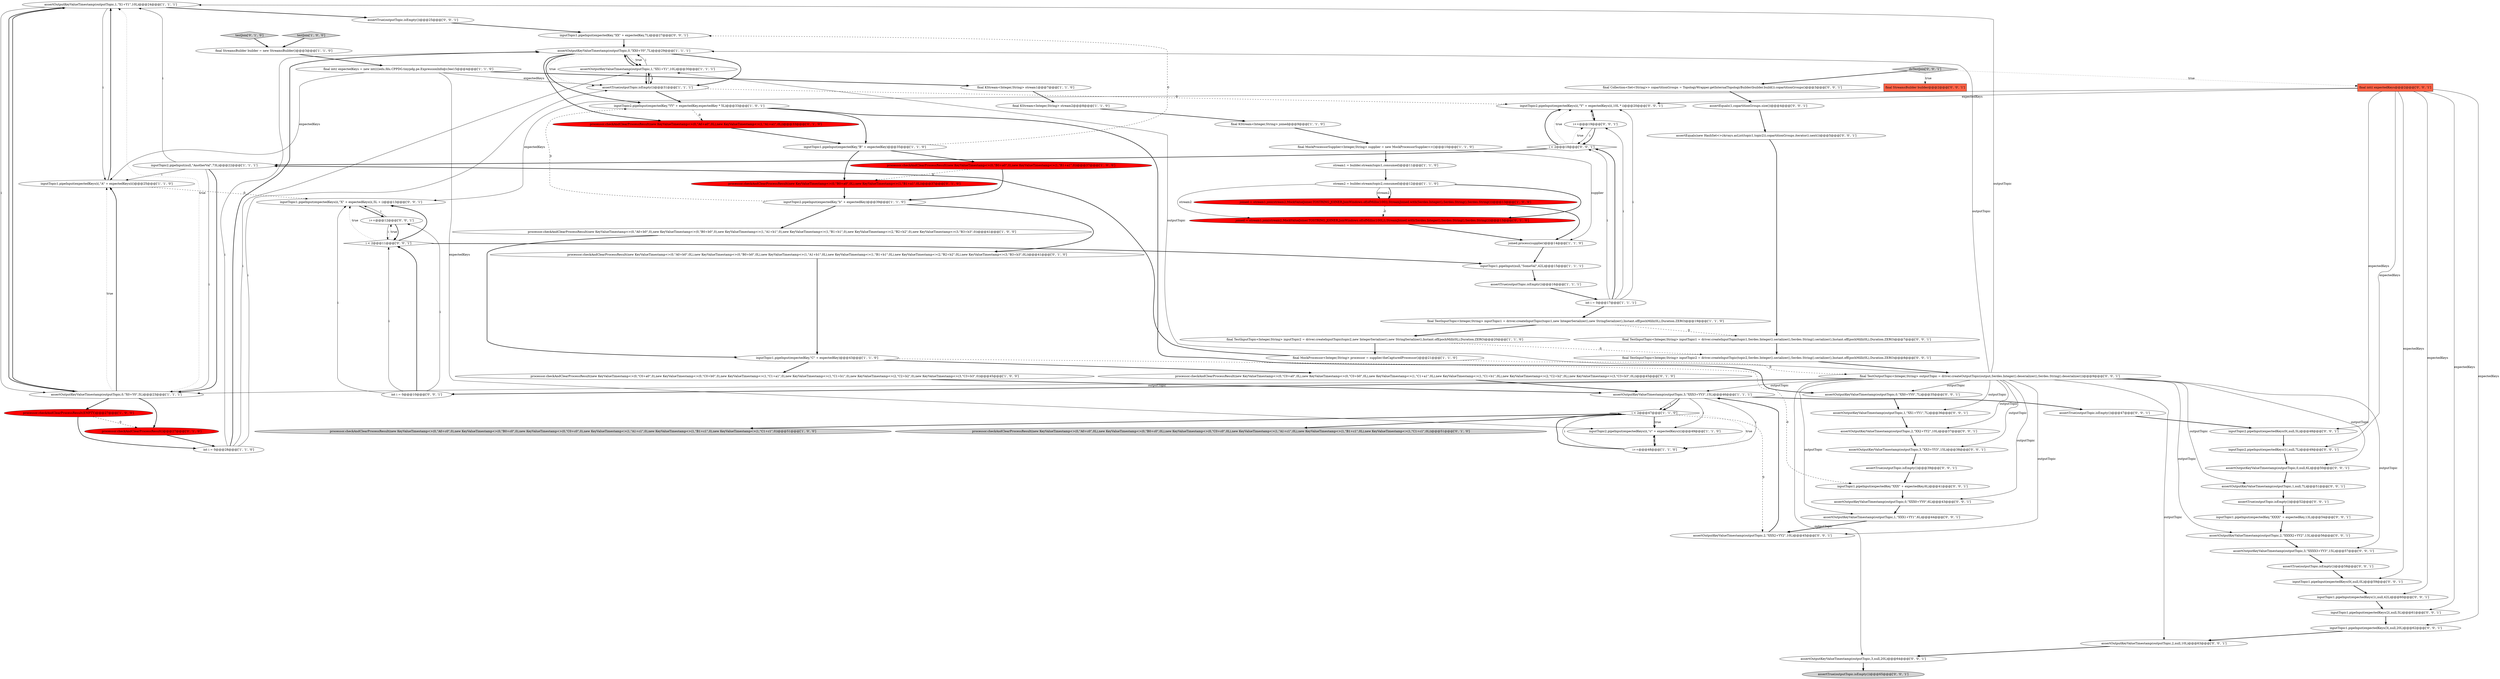 digraph {
22 [style = filled, label = "assertOutputKeyValueTimestamp(outputTopic,1,\"X1+Y1\",10L)@@@24@@@['1', '1', '1']", fillcolor = white, shape = ellipse image = "AAA0AAABBB1BBB"];
23 [style = filled, label = "processor.checkAndClearProcessResult(new KeyValueTimestamp<>(0,\"A0+b0\",0),new KeyValueTimestamp<>(0,\"B0+b0\",0),new KeyValueTimestamp<>(1,\"A1+b1\",0),new KeyValueTimestamp<>(1,\"B1+b1\",0),new KeyValueTimestamp<>(2,\"B2+b2\",0),new KeyValueTimestamp<>(3,\"B3+b3\",0))@@@41@@@['1', '0', '0']", fillcolor = white, shape = ellipse image = "AAA0AAABBB1BBB"];
56 [style = filled, label = "assertTrue(outputTopic.isEmpty())@@@47@@@['0', '0', '1']", fillcolor = white, shape = ellipse image = "AAA0AAABBB3BBB"];
75 [style = filled, label = "assertOutputKeyValueTimestamp(outputTopic,2,null,10L)@@@63@@@['0', '0', '1']", fillcolor = white, shape = ellipse image = "AAA0AAABBB3BBB"];
18 [style = filled, label = "inputTopic2.pipeInput(expectedKey,\"YY\" + expectedKey,expectedKey * 5L)@@@33@@@['1', '0', '1']", fillcolor = white, shape = ellipse image = "AAA0AAABBB1BBB"];
60 [style = filled, label = "assertTrue(outputTopic.isEmpty())@@@52@@@['0', '0', '1']", fillcolor = white, shape = ellipse image = "AAA0AAABBB3BBB"];
48 [style = filled, label = "i++@@@12@@@['0', '0', '1']", fillcolor = white, shape = ellipse image = "AAA0AAABBB3BBB"];
52 [style = filled, label = "assertTrue(outputTopic.isEmpty())@@@25@@@['0', '0', '1']", fillcolor = white, shape = ellipse image = "AAA0AAABBB3BBB"];
65 [style = filled, label = "inputTopic2.pipeInput(expectedKeys(1(,null,7L)@@@49@@@['0', '0', '1']", fillcolor = white, shape = ellipse image = "AAA0AAABBB3BBB"];
69 [style = filled, label = "assertOutputKeyValueTimestamp(outputTopic,2,\"XX2+YY2\",10L)@@@37@@@['0', '0', '1']", fillcolor = white, shape = ellipse image = "AAA0AAABBB3BBB"];
44 [style = filled, label = "processor.checkAndClearProcessResult(new KeyValueTimestamp<>(0,\"C0+a0\",0L),new KeyValueTimestamp<>(0,\"C0+b0\",0L),new KeyValueTimestamp<>(1,\"C1+a1\",0L),new KeyValueTimestamp<>(1,\"C1+b1\",0L),new KeyValueTimestamp<>(2,\"C2+b2\",0L),new KeyValueTimestamp<>(3,\"C3+b3\",0L))@@@45@@@['0', '1', '0']", fillcolor = white, shape = ellipse image = "AAA0AAABBB2BBB"];
51 [style = filled, label = "i < 2@@@11@@@['0', '0', '1']", fillcolor = white, shape = diamond image = "AAA0AAABBB3BBB"];
29 [style = filled, label = "assertOutputKeyValueTimestamp(outputTopic,0,\"X0+Y0\",5L)@@@23@@@['1', '1', '1']", fillcolor = white, shape = ellipse image = "AAA0AAABBB1BBB"];
85 [style = filled, label = "inputTopic2.pipeInput(expectedKeys(i(,\"Y\" + expectedKeys(i(,10L * i)@@@20@@@['0', '0', '1']", fillcolor = white, shape = ellipse image = "AAA0AAABBB3BBB"];
33 [style = filled, label = "assertTrue(outputTopic.isEmpty())@@@16@@@['1', '1', '1']", fillcolor = white, shape = ellipse image = "AAA0AAABBB1BBB"];
16 [style = filled, label = "assertOutputKeyValueTimestamp(outputTopic,0,\"XX0+Y0\",7L)@@@29@@@['1', '1', '1']", fillcolor = white, shape = ellipse image = "AAA0AAABBB1BBB"];
35 [style = filled, label = "inputTopic2.pipeInput(null,\"AnotherVal\",73L)@@@22@@@['1', '1', '1']", fillcolor = white, shape = ellipse image = "AAA0AAABBB1BBB"];
8 [style = filled, label = "processor.checkAndClearProcessResult(new KeyValueTimestamp<>(0,\"B0+a0\",0),new KeyValueTimestamp<>(1,\"B1+a1\",0))@@@37@@@['1', '0', '0']", fillcolor = red, shape = ellipse image = "AAA1AAABBB1BBB"];
4 [style = filled, label = "inputTopic2.pipeInput(expectedKey,\"b\" + expectedKey)@@@39@@@['1', '1', '0']", fillcolor = white, shape = ellipse image = "AAA0AAABBB1BBB"];
36 [style = filled, label = "processor.checkAndClearProcessResult(new KeyValueTimestamp<>(0,\"A0+c0\",0),new KeyValueTimestamp<>(0,\"B0+c0\",0),new KeyValueTimestamp<>(0,\"C0+c0\",0),new KeyValueTimestamp<>(1,\"A1+c1\",0),new KeyValueTimestamp<>(1,\"B1+c1\",0),new KeyValueTimestamp<>(1,\"C1+c1\",0))@@@51@@@['1', '0', '0']", fillcolor = lightgray, shape = ellipse image = "AAA0AAABBB1BBB"];
15 [style = filled, label = "final StreamsBuilder builder = new StreamsBuilder()@@@3@@@['1', '1', '0']", fillcolor = white, shape = ellipse image = "AAA0AAABBB1BBB"];
86 [style = filled, label = "assertOutputKeyValueTimestamp(outputTopic,1,\"XXX1+YY1\",6L)@@@44@@@['0', '0', '1']", fillcolor = white, shape = ellipse image = "AAA0AAABBB3BBB"];
67 [style = filled, label = "assertTrue(outputTopic.isEmpty())@@@58@@@['0', '0', '1']", fillcolor = white, shape = ellipse image = "AAA0AAABBB3BBB"];
50 [style = filled, label = "assertOutputKeyValueTimestamp(outputTopic,2,\"XXXX2+YY2\",13L)@@@56@@@['0', '0', '1']", fillcolor = white, shape = ellipse image = "AAA0AAABBB3BBB"];
25 [style = filled, label = "assertOutputKeyValueTimestamp(outputTopic,3,\"XXX3+YY3\",15L)@@@46@@@['1', '1', '1']", fillcolor = white, shape = ellipse image = "AAA0AAABBB1BBB"];
37 [style = filled, label = "i < 2@@@47@@@['1', '1', '0']", fillcolor = white, shape = diamond image = "AAA0AAABBB1BBB"];
38 [style = filled, label = "processor.checkAndClearProcessResult(new KeyValueTimestamp<>(0,\"A0+b0\",0L),new KeyValueTimestamp<>(0,\"B0+b0\",0L),new KeyValueTimestamp<>(1,\"A1+b1\",0L),new KeyValueTimestamp<>(1,\"B1+b1\",0L),new KeyValueTimestamp<>(2,\"B2+b2\",0L),new KeyValueTimestamp<>(3,\"B3+b3\",0L))@@@41@@@['0', '1', '0']", fillcolor = white, shape = ellipse image = "AAA0AAABBB2BBB"];
45 [style = filled, label = "processor.checkAndClearProcessResult()@@@27@@@['0', '1', '0']", fillcolor = red, shape = ellipse image = "AAA1AAABBB2BBB"];
79 [style = filled, label = "inputTopic1.pipeInput(expectedKeys(1(,null,42L)@@@60@@@['0', '0', '1']", fillcolor = white, shape = ellipse image = "AAA0AAABBB3BBB"];
28 [style = filled, label = "final MockProcessorSupplier<Integer,String> supplier = new MockProcessorSupplier<>()@@@10@@@['1', '1', '0']", fillcolor = white, shape = ellipse image = "AAA0AAABBB1BBB"];
81 [style = filled, label = "inputTopic2.pipeInput(expectedKeys(0(,null,5L)@@@48@@@['0', '0', '1']", fillcolor = white, shape = ellipse image = "AAA0AAABBB3BBB"];
13 [style = filled, label = "final KStream<Integer,String> stream1@@@7@@@['1', '1', '0']", fillcolor = white, shape = ellipse image = "AAA0AAABBB1BBB"];
3 [style = filled, label = "int i = 0@@@28@@@['1', '1', '0']", fillcolor = white, shape = ellipse image = "AAA0AAABBB1BBB"];
7 [style = filled, label = "assertOutputKeyValueTimestamp(outputTopic,1,\"XX1+Y1\",10L)@@@30@@@['1', '1', '1']", fillcolor = white, shape = ellipse image = "AAA0AAABBB1BBB"];
66 [style = filled, label = "assertOutputKeyValueTimestamp(outputTopic,0,null,6L)@@@50@@@['0', '0', '1']", fillcolor = white, shape = ellipse image = "AAA0AAABBB3BBB"];
40 [style = filled, label = "testJoin['0', '1', '0']", fillcolor = lightgray, shape = diamond image = "AAA0AAABBB2BBB"];
5 [style = filled, label = "stream2 = builder.stream(topic2,consumed)@@@12@@@['1', '1', '0']", fillcolor = white, shape = ellipse image = "AAA0AAABBB1BBB"];
1 [style = filled, label = "processor.checkAndClearProcessResult(new KeyValueTimestamp<>(0,\"C0+a0\",0),new KeyValueTimestamp<>(0,\"C0+b0\",0),new KeyValueTimestamp<>(1,\"C1+a1\",0),new KeyValueTimestamp<>(1,\"C1+b1\",0),new KeyValueTimestamp<>(2,\"C2+b2\",0),new KeyValueTimestamp<>(3,\"C3+b3\",0))@@@45@@@['1', '0', '0']", fillcolor = white, shape = ellipse image = "AAA0AAABBB1BBB"];
57 [style = filled, label = "final TestOutputTopic<Integer,String> outputTopic = driver.createOutputTopic(output,Serdes.Integer().deserializer(),Serdes.String().deserializer())@@@9@@@['0', '0', '1']", fillcolor = white, shape = ellipse image = "AAA0AAABBB3BBB"];
2 [style = filled, label = "inputTopic1.pipeInput(expectedKey,\"C\" + expectedKey)@@@43@@@['1', '1', '0']", fillcolor = white, shape = ellipse image = "AAA0AAABBB1BBB"];
68 [style = filled, label = "assertOutputKeyValueTimestamp(outputTopic,3,null,20L)@@@64@@@['0', '0', '1']", fillcolor = white, shape = ellipse image = "AAA0AAABBB3BBB"];
0 [style = filled, label = "inputTopic1.pipeInput(expectedKey,\"B\" + expectedKey)@@@35@@@['1', '1', '0']", fillcolor = white, shape = ellipse image = "AAA0AAABBB1BBB"];
83 [style = filled, label = "i < 2@@@18@@@['0', '0', '1']", fillcolor = white, shape = diamond image = "AAA0AAABBB3BBB"];
11 [style = filled, label = "final MockProcessor<Integer,String> processor = supplier.theCapturedProcessor()@@@21@@@['1', '1', '0']", fillcolor = white, shape = ellipse image = "AAA0AAABBB1BBB"];
80 [style = filled, label = "int i = 0@@@10@@@['0', '0', '1']", fillcolor = white, shape = ellipse image = "AAA0AAABBB3BBB"];
27 [style = filled, label = "inputTopic1.pipeInput(expectedKeys(i(,\"A\" + expectedKeys(i()@@@25@@@['1', '1', '0']", fillcolor = white, shape = ellipse image = "AAA0AAABBB1BBB"];
30 [style = filled, label = "final KStream<Integer,String> stream2@@@8@@@['1', '1', '0']", fillcolor = white, shape = ellipse image = "AAA0AAABBB1BBB"];
72 [style = filled, label = "final StreamsBuilder builder@@@2@@@['0', '0', '1']", fillcolor = tomato, shape = box image = "AAA0AAABBB3BBB"];
63 [style = filled, label = "final TestInputTopic<Integer,String> inputTopic1 = driver.createInputTopic(topic1,Serdes.Integer().serializer(),Serdes.String().serializer(),Instant.ofEpochMilli(0L),Duration.ZERO)@@@7@@@['0', '0', '1']", fillcolor = white, shape = ellipse image = "AAA0AAABBB3BBB"];
61 [style = filled, label = "inputTopic1.pipeInput(expectedKeys(0(,null,0L)@@@59@@@['0', '0', '1']", fillcolor = white, shape = ellipse image = "AAA0AAABBB3BBB"];
84 [style = filled, label = "assertOutputKeyValueTimestamp(outputTopic,3,\"XXXX3+YY3\",15L)@@@57@@@['0', '0', '1']", fillcolor = white, shape = ellipse image = "AAA0AAABBB3BBB"];
74 [style = filled, label = "i++@@@19@@@['0', '0', '1']", fillcolor = white, shape = ellipse image = "AAA0AAABBB3BBB"];
10 [style = filled, label = "stream1 = builder.stream(topic1,consumed)@@@11@@@['1', '1', '0']", fillcolor = white, shape = ellipse image = "AAA0AAABBB1BBB"];
82 [style = filled, label = "inputTopic1.pipeInput(expectedKeys(3(,null,20L)@@@62@@@['0', '0', '1']", fillcolor = white, shape = ellipse image = "AAA0AAABBB3BBB"];
77 [style = filled, label = "doTestJoin['0', '0', '1']", fillcolor = lightgray, shape = diamond image = "AAA0AAABBB3BBB"];
17 [style = filled, label = "inputTopic2.pipeInput(expectedKeys(i(,\"c\" + expectedKeys(i()@@@49@@@['1', '1', '0']", fillcolor = white, shape = ellipse image = "AAA0AAABBB1BBB"];
6 [style = filled, label = "processor.checkAndClearProcessResult(EMPTY)@@@27@@@['1', '0', '0']", fillcolor = red, shape = ellipse image = "AAA1AAABBB1BBB"];
34 [style = filled, label = "assertTrue(outputTopic.isEmpty())@@@31@@@['1', '1', '1']", fillcolor = white, shape = ellipse image = "AAA0AAABBB1BBB"];
71 [style = filled, label = "assertOutputKeyValueTimestamp(outputTopic,3,\"XX3+YY3\",15L)@@@38@@@['0', '0', '1']", fillcolor = white, shape = ellipse image = "AAA0AAABBB3BBB"];
46 [style = filled, label = "final Collection<Set<String>> copartitionGroups = TopologyWrapper.getInternalTopologyBuilder(builder.build()).copartitionGroups()@@@3@@@['0', '0', '1']", fillcolor = white, shape = ellipse image = "AAA0AAABBB3BBB"];
32 [style = filled, label = "i++@@@48@@@['1', '1', '0']", fillcolor = white, shape = ellipse image = "AAA0AAABBB1BBB"];
21 [style = filled, label = "final TestInputTopic<Integer,String> inputTopic2 = driver.createInputTopic(topic2,new IntegerSerializer(),new StringSerializer(),Instant.ofEpochMilli(0L),Duration.ZERO)@@@20@@@['1', '1', '0']", fillcolor = white, shape = ellipse image = "AAA0AAABBB1BBB"];
49 [style = filled, label = "assertOutputKeyValueTimestamp(outputTopic,1,\"XX1+YY1\",7L)@@@36@@@['0', '0', '1']", fillcolor = white, shape = ellipse image = "AAA0AAABBB3BBB"];
31 [style = filled, label = "final TestInputTopic<Integer,String> inputTopic1 = driver.createInputTopic(topic1,new IntegerSerializer(),new StringSerializer(),Instant.ofEpochMilli(0L),Duration.ZERO)@@@19@@@['1', '1', '0']", fillcolor = white, shape = ellipse image = "AAA0AAABBB1BBB"];
42 [style = filled, label = "processor.checkAndClearProcessResult(new KeyValueTimestamp<>(0,\"A0+c0\",0L),new KeyValueTimestamp<>(0,\"B0+c0\",0L),new KeyValueTimestamp<>(0,\"C0+c0\",0L),new KeyValueTimestamp<>(1,\"A1+c1\",0L),new KeyValueTimestamp<>(1,\"B1+c1\",0L),new KeyValueTimestamp<>(1,\"C1+c1\",0L))@@@51@@@['0', '1', '0']", fillcolor = lightgray, shape = ellipse image = "AAA0AAABBB2BBB"];
58 [style = filled, label = "assertOutputKeyValueTimestamp(outputTopic,1,null,7L)@@@51@@@['0', '0', '1']", fillcolor = white, shape = ellipse image = "AAA0AAABBB3BBB"];
89 [style = filled, label = "final int(( expectedKeys@@@2@@@['0', '0', '1']", fillcolor = tomato, shape = box image = "AAA0AAABBB3BBB"];
62 [style = filled, label = "inputTopic1.pipeInput(expectedKeys(2(,null,5L)@@@61@@@['0', '0', '1']", fillcolor = white, shape = ellipse image = "AAA0AAABBB3BBB"];
20 [style = filled, label = "int i = 0@@@17@@@['1', '1', '1']", fillcolor = white, shape = ellipse image = "AAA0AAABBB1BBB"];
26 [style = filled, label = "final int(( expectedKeys = new int((((edu.fdu.CPPDG.tinypdg.pe.ExpressionInfo@c3ee15@@@4@@@['1', '1', '0']", fillcolor = white, shape = ellipse image = "AAA0AAABBB1BBB"];
59 [style = filled, label = "assertEquals(new HashSet<>(Arrays.asList(topic1,topic2)),copartitionGroups.iterator().next())@@@5@@@['0', '0', '1']", fillcolor = white, shape = ellipse image = "AAA0AAABBB3BBB"];
9 [style = filled, label = "joined.process(supplier)@@@14@@@['1', '1', '0']", fillcolor = white, shape = ellipse image = "AAA0AAABBB1BBB"];
70 [style = filled, label = "assertEquals(1,copartitionGroups.size())@@@4@@@['0', '0', '1']", fillcolor = white, shape = ellipse image = "AAA0AAABBB3BBB"];
14 [style = filled, label = "final KStream<Integer,String> joined@@@9@@@['1', '1', '0']", fillcolor = white, shape = ellipse image = "AAA0AAABBB1BBB"];
54 [style = filled, label = "assertOutputKeyValueTimestamp(outputTopic,0,\"XXX0+YY0\",6L)@@@43@@@['0', '0', '1']", fillcolor = white, shape = ellipse image = "AAA0AAABBB3BBB"];
43 [style = filled, label = "processor.checkAndClearProcessResult(new KeyValueTimestamp<>(0,\"B0+a0\",0L),new KeyValueTimestamp<>(1,\"B1+a1\",0L))@@@37@@@['0', '1', '0']", fillcolor = red, shape = ellipse image = "AAA1AAABBB2BBB"];
19 [style = filled, label = "joined = stream1.join(stream2,MockValueJoiner.TOSTRING_JOINER,JoinWindows.of(ofMillis(100)),StreamJoined.with(Serdes.Integer(),Serdes.String(),Serdes.String()))@@@13@@@['1', '0', '0']", fillcolor = red, shape = ellipse image = "AAA1AAABBB1BBB"];
24 [style = filled, label = "inputTopic1.pipeInput(null,\"SomeVal\",42L)@@@15@@@['1', '1', '1']", fillcolor = white, shape = ellipse image = "AAA0AAABBB1BBB"];
41 [style = filled, label = "joined = stream1.join(stream2,MockValueJoiner.TOSTRING_JOINER,JoinWindows.of(ofMillis(100L)),StreamJoined.with(Serdes.Integer(),Serdes.String(),Serdes.String()))@@@13@@@['0', '1', '0']", fillcolor = red, shape = ellipse image = "AAA1AAABBB2BBB"];
76 [style = filled, label = "assertOutputKeyValueTimestamp(outputTopic,0,\"XX0+YY0\",7L)@@@35@@@['0', '0', '1']", fillcolor = white, shape = ellipse image = "AAA0AAABBB3BBB"];
73 [style = filled, label = "inputTopic1.pipeInput(expectedKeys(i(,\"X\" + expectedKeys(i(,5L + i)@@@13@@@['0', '0', '1']", fillcolor = white, shape = ellipse image = "AAA0AAABBB3BBB"];
87 [style = filled, label = "assertTrue(outputTopic.isEmpty())@@@39@@@['0', '0', '1']", fillcolor = white, shape = ellipse image = "AAA0AAABBB3BBB"];
53 [style = filled, label = "inputTopic1.pipeInput(expectedKey,\"XXX\" + expectedKey,6L)@@@41@@@['0', '0', '1']", fillcolor = white, shape = ellipse image = "AAA0AAABBB3BBB"];
64 [style = filled, label = "assertTrue(outputTopic.isEmpty())@@@65@@@['0', '0', '1']", fillcolor = lightgray, shape = ellipse image = "AAA0AAABBB3BBB"];
78 [style = filled, label = "assertOutputKeyValueTimestamp(outputTopic,2,\"XXX2+YY2\",10L)@@@45@@@['0', '0', '1']", fillcolor = white, shape = ellipse image = "AAA0AAABBB3BBB"];
39 [style = filled, label = "processor.checkAndClearProcessResult(new KeyValueTimestamp<>(0,\"A0+a0\",0L),new KeyValueTimestamp<>(1,\"A1+a1\",0L))@@@33@@@['0', '1', '0']", fillcolor = red, shape = ellipse image = "AAA1AAABBB2BBB"];
12 [style = filled, label = "testJoin['1', '0', '0']", fillcolor = lightgray, shape = diamond image = "AAA0AAABBB1BBB"];
88 [style = filled, label = "inputTopic1.pipeInput(expectedKey,\"XX\" + expectedKey,7L)@@@27@@@['0', '0', '1']", fillcolor = white, shape = ellipse image = "AAA0AAABBB3BBB"];
55 [style = filled, label = "inputTopic1.pipeInput(expectedKey,\"XXXX\" + expectedKey,13L)@@@54@@@['0', '0', '1']", fillcolor = white, shape = ellipse image = "AAA0AAABBB3BBB"];
47 [style = filled, label = "final TestInputTopic<Integer,String> inputTopic2 = driver.createInputTopic(topic2,Serdes.Integer().serializer(),Serdes.String().serializer(),Instant.ofEpochMilli(0L),Duration.ZERO)@@@8@@@['0', '0', '1']", fillcolor = white, shape = ellipse image = "AAA0AAABBB3BBB"];
6->3 [style = bold, label=""];
37->78 [style = dashed, label="0"];
3->16 [style = solid, label="i"];
35->22 [style = solid, label="i"];
32->37 [style = bold, label=""];
16->34 [style = dotted, label="true"];
57->69 [style = solid, label="outputTopic"];
31->63 [style = dashed, label="0"];
89->65 [style = solid, label="expectedKeys"];
51->24 [style = bold, label=""];
74->83 [style = bold, label=""];
89->79 [style = solid, label="expectedKeys"];
16->7 [style = bold, label=""];
34->18 [style = bold, label=""];
40->15 [style = bold, label=""];
51->48 [style = dotted, label="true"];
41->9 [style = bold, label=""];
14->28 [style = bold, label=""];
58->60 [style = bold, label=""];
31->21 [style = bold, label=""];
57->22 [style = solid, label="outputTopic"];
27->73 [style = dashed, label="0"];
3->16 [style = bold, label=""];
53->54 [style = bold, label=""];
89->62 [style = solid, label="expectedKeys"];
7->16 [style = solid, label="i"];
83->74 [style = dotted, label="true"];
52->88 [style = bold, label=""];
29->45 [style = bold, label=""];
57->80 [style = bold, label=""];
43->4 [style = bold, label=""];
77->72 [style = dotted, label="true"];
16->7 [style = dotted, label="true"];
18->39 [style = dashed, label="0"];
29->6 [style = bold, label=""];
57->75 [style = solid, label="outputTopic"];
48->51 [style = bold, label=""];
20->85 [style = solid, label="i"];
57->58 [style = solid, label="outputTopic"];
5->41 [style = solid, label="stream2"];
19->9 [style = bold, label=""];
2->44 [style = bold, label=""];
7->16 [style = bold, label=""];
35->27 [style = solid, label="i"];
0->8 [style = bold, label=""];
82->75 [style = bold, label=""];
75->68 [style = bold, label=""];
30->14 [style = bold, label=""];
89->81 [style = solid, label="expectedKeys"];
83->85 [style = bold, label=""];
57->49 [style = solid, label="outputTopic"];
0->88 [style = dashed, label="0"];
8->4 [style = bold, label=""];
9->24 [style = bold, label=""];
18->0 [style = bold, label=""];
89->73 [style = solid, label="expectedKeys"];
26->27 [style = solid, label="expectedKeys"];
89->85 [style = solid, label="expectedKeys"];
87->53 [style = bold, label=""];
4->38 [style = bold, label=""];
37->36 [style = bold, label=""];
62->82 [style = bold, label=""];
57->84 [style = solid, label="outputTopic"];
25->32 [style = solid, label="i"];
16->34 [style = bold, label=""];
57->68 [style = solid, label="outputTopic"];
88->16 [style = bold, label=""];
65->66 [style = bold, label=""];
20->31 [style = bold, label=""];
86->78 [style = bold, label=""];
27->22 [style = bold, label=""];
26->17 [style = solid, label="expectedKeys"];
25->37 [style = solid, label="i"];
26->13 [style = bold, label=""];
67->61 [style = bold, label=""];
22->27 [style = solid, label="i"];
38->2 [style = bold, label=""];
8->43 [style = dashed, label="0"];
47->57 [style = bold, label=""];
60->55 [style = bold, label=""];
29->27 [style = bold, label=""];
57->66 [style = solid, label="outputTopic"];
70->59 [style = bold, label=""];
76->49 [style = bold, label=""];
6->45 [style = dashed, label="0"];
21->11 [style = bold, label=""];
25->37 [style = bold, label=""];
73->48 [style = bold, label=""];
59->63 [style = bold, label=""];
49->69 [style = bold, label=""];
51->73 [style = bold, label=""];
80->51 [style = solid, label="i"];
16->39 [style = bold, label=""];
22->29 [style = solid, label="i"];
57->7 [style = solid, label="outputTopic"];
4->23 [style = bold, label=""];
78->25 [style = bold, label=""];
63->47 [style = bold, label=""];
16->18 [style = bold, label=""];
26->34 [style = solid, label="expectedKeys"];
35->29 [style = bold, label=""];
2->1 [style = bold, label=""];
83->85 [style = dotted, label="true"];
0->43 [style = bold, label=""];
57->71 [style = solid, label="outputTopic"];
22->29 [style = bold, label=""];
89->61 [style = solid, label="expectedKeys"];
7->34 [style = solid, label="i"];
80->51 [style = bold, label=""];
48->73 [style = solid, label="i"];
32->37 [style = solid, label="i"];
19->41 [style = dashed, label="0"];
46->70 [style = bold, label=""];
66->58 [style = bold, label=""];
57->78 [style = solid, label="outputTopic"];
5->19 [style = bold, label=""];
24->33 [style = bold, label=""];
29->22 [style = dotted, label="true"];
10->5 [style = bold, label=""];
21->47 [style = dashed, label="0"];
81->65 [style = bold, label=""];
37->32 [style = dotted, label="true"];
57->76 [style = solid, label="outputTopic"];
56->81 [style = bold, label=""];
50->84 [style = bold, label=""];
35->29 [style = solid, label="i"];
83->35 [style = bold, label=""];
57->54 [style = solid, label="outputTopic"];
44->25 [style = bold, label=""];
57->86 [style = solid, label="outputTopic"];
55->50 [style = bold, label=""];
23->2 [style = bold, label=""];
79->62 [style = bold, label=""];
80->73 [style = solid, label="i"];
1->25 [style = bold, label=""];
3->34 [style = solid, label="i"];
74->83 [style = solid, label="i"];
28->9 [style = solid, label="supplier"];
37->42 [style = bold, label=""];
11->57 [style = dashed, label="0"];
68->64 [style = bold, label=""];
57->50 [style = solid, label="outputTopic"];
4->18 [style = dashed, label="0"];
85->74 [style = bold, label=""];
57->25 [style = solid, label="outputTopic"];
28->10 [style = bold, label=""];
33->20 [style = bold, label=""];
54->86 [style = bold, label=""];
45->3 [style = bold, label=""];
25->56 [style = bold, label=""];
20->83 [style = solid, label="i"];
29->27 [style = dotted, label="true"];
22->52 [style = bold, label=""];
84->67 [style = bold, label=""];
37->17 [style = bold, label=""];
61->79 [style = bold, label=""];
12->15 [style = bold, label=""];
3->7 [style = solid, label="i"];
74->85 [style = solid, label="i"];
34->7 [style = bold, label=""];
57->29 [style = solid, label="outputTopic"];
13->30 [style = bold, label=""];
34->85 [style = dashed, label="0"];
17->32 [style = bold, label=""];
71->87 [style = bold, label=""];
11->35 [style = bold, label=""];
77->46 [style = bold, label=""];
18->76 [style = bold, label=""];
15->26 [style = bold, label=""];
20->74 [style = solid, label="i"];
37->17 [style = dotted, label="true"];
2->53 [style = dashed, label="0"];
39->0 [style = bold, label=""];
5->41 [style = bold, label=""];
7->34 [style = bold, label=""];
69->71 [style = bold, label=""];
5->19 [style = solid, label="stream2"];
89->82 [style = solid, label="expectedKeys"];
51->73 [style = dotted, label="true"];
20->83 [style = bold, label=""];
32->17 [style = solid, label="i"];
25->17 [style = solid, label="i"];
29->22 [style = bold, label=""];
77->89 [style = dotted, label="true"];
48->51 [style = solid, label="i"];
57->16 [style = solid, label="outputTopic"];
80->48 [style = solid, label="i"];
}
